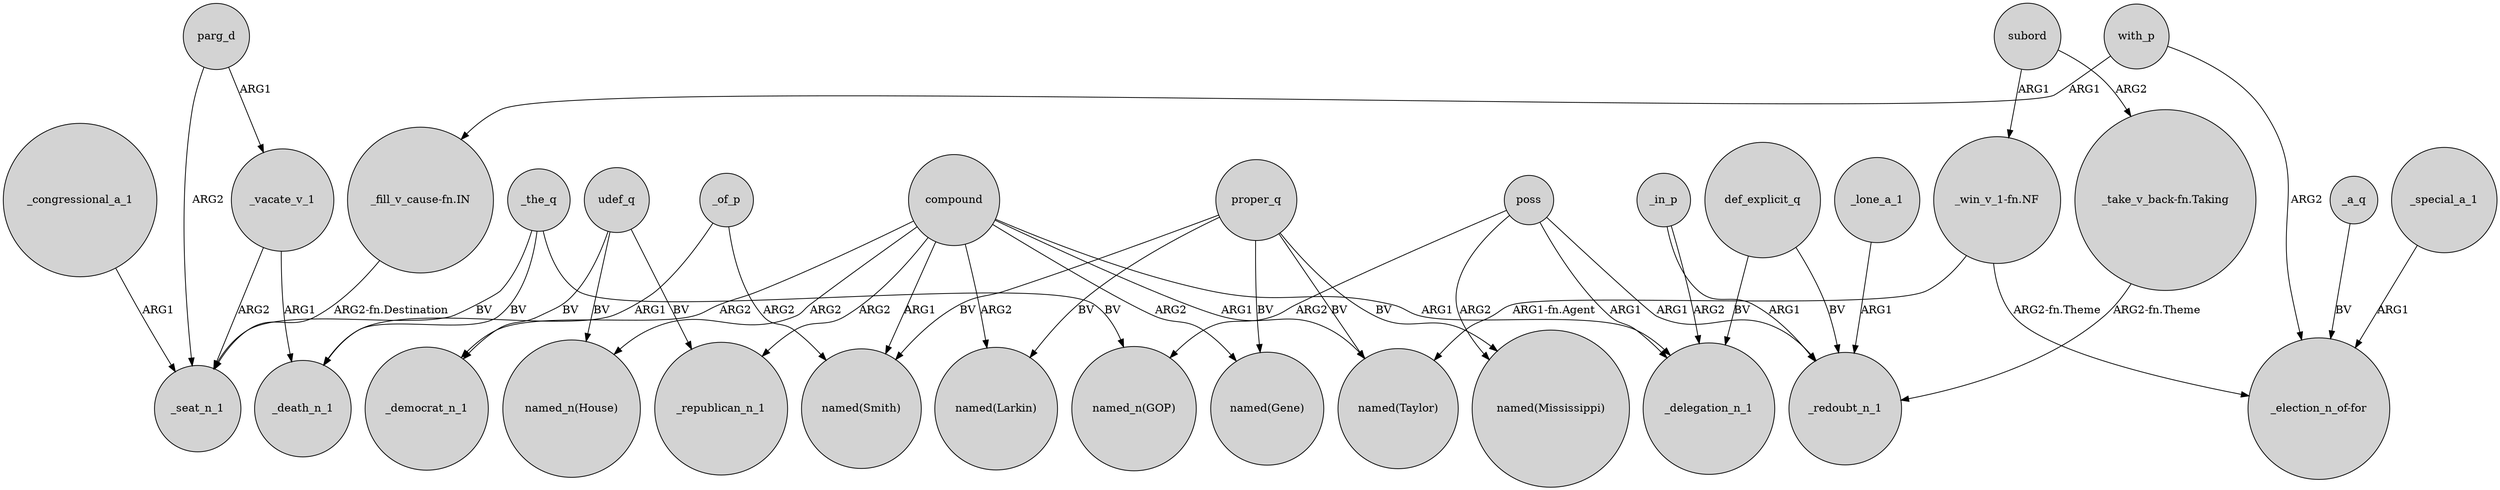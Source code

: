 digraph {
	node [shape=circle style=filled]
	with_p -> "_fill_v_cause-fn.IN" [label=ARG1]
	udef_q -> "named_n(House)" [label=BV]
	poss -> _delegation_n_1 [label=ARG1]
	proper_q -> "named(Larkin)" [label=BV]
	parg_d -> _seat_n_1 [label=ARG2]
	compound -> "named(Gene)" [label=ARG2]
	udef_q -> _democrat_n_1 [label=BV]
	_of_p -> "named(Smith)" [label=ARG2]
	subord -> "_win_v_1-fn.NF" [label=ARG1]
	parg_d -> _vacate_v_1 [label=ARG1]
	_the_q -> "named_n(GOP)" [label=BV]
	"_win_v_1-fn.NF" -> "_election_n_of-for" [label="ARG2-fn.Theme"]
	compound -> "named(Larkin)" [label=ARG2]
	_in_p -> _delegation_n_1 [label=ARG2]
	_vacate_v_1 -> _seat_n_1 [label=ARG2]
	_congressional_a_1 -> _seat_n_1 [label=ARG1]
	_of_p -> _death_n_1 [label=ARG1]
	subord -> "_take_v_back-fn.Taking" [label=ARG2]
	with_p -> "_election_n_of-for" [label=ARG2]
	compound -> "named(Taylor)" [label=ARG1]
	poss -> "named_n(GOP)" [label=ARG2]
	_vacate_v_1 -> _death_n_1 [label=ARG1]
	_lone_a_1 -> _redoubt_n_1 [label=ARG1]
	def_explicit_q -> _delegation_n_1 [label=BV]
	poss -> "named(Mississippi)" [label=ARG2]
	def_explicit_q -> _redoubt_n_1 [label=BV]
	"_take_v_back-fn.Taking" -> _redoubt_n_1 [label="ARG2-fn.Theme"]
	_a_q -> "_election_n_of-for" [label=BV]
	compound -> _democrat_n_1 [label=ARG2]
	poss -> _redoubt_n_1 [label=ARG1]
	_the_q -> _seat_n_1 [label=BV]
	"_win_v_1-fn.NF" -> "named(Taylor)" [label="ARG1-fn.Agent"]
	compound -> _delegation_n_1 [label=ARG1]
	compound -> "named(Smith)" [label=ARG1]
	proper_q -> "named(Gene)" [label=BV]
	proper_q -> "named(Taylor)" [label=BV]
	"_fill_v_cause-fn.IN" -> _seat_n_1 [label="ARG2-fn.Destination"]
	compound -> _republican_n_1 [label=ARG2]
	compound -> "named_n(House)" [label=ARG2]
	proper_q -> "named(Smith)" [label=BV]
	udef_q -> _republican_n_1 [label=BV]
	_the_q -> _death_n_1 [label=BV]
	_in_p -> _redoubt_n_1 [label=ARG1]
	proper_q -> "named(Mississippi)" [label=BV]
	_special_a_1 -> "_election_n_of-for" [label=ARG1]
}
